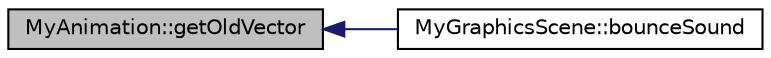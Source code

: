 digraph "MyAnimation::getOldVector"
{
  edge [fontname="Helvetica",fontsize="10",labelfontname="Helvetica",labelfontsize="10"];
  node [fontname="Helvetica",fontsize="10",shape=record];
  rankdir="LR";
  Node1 [label="MyAnimation::getOldVector",height=0.2,width=0.4,color="black", fillcolor="grey75", style="filled" fontcolor="black"];
  Node1 -> Node2 [dir="back",color="midnightblue",fontsize="10",style="solid"];
  Node2 [label="MyGraphicsScene::bounceSound",height=0.2,width=0.4,color="black", fillcolor="white", style="filled",URL="$class_my_graphics_scene.html#ae13be07253c9d3ff11c336c09cd89daf",tooltip="Slot für das Abspielen von Bounce geräuschen. Bei jeder Richtungsänderung des Objekts kann zur entspr..."];
}
